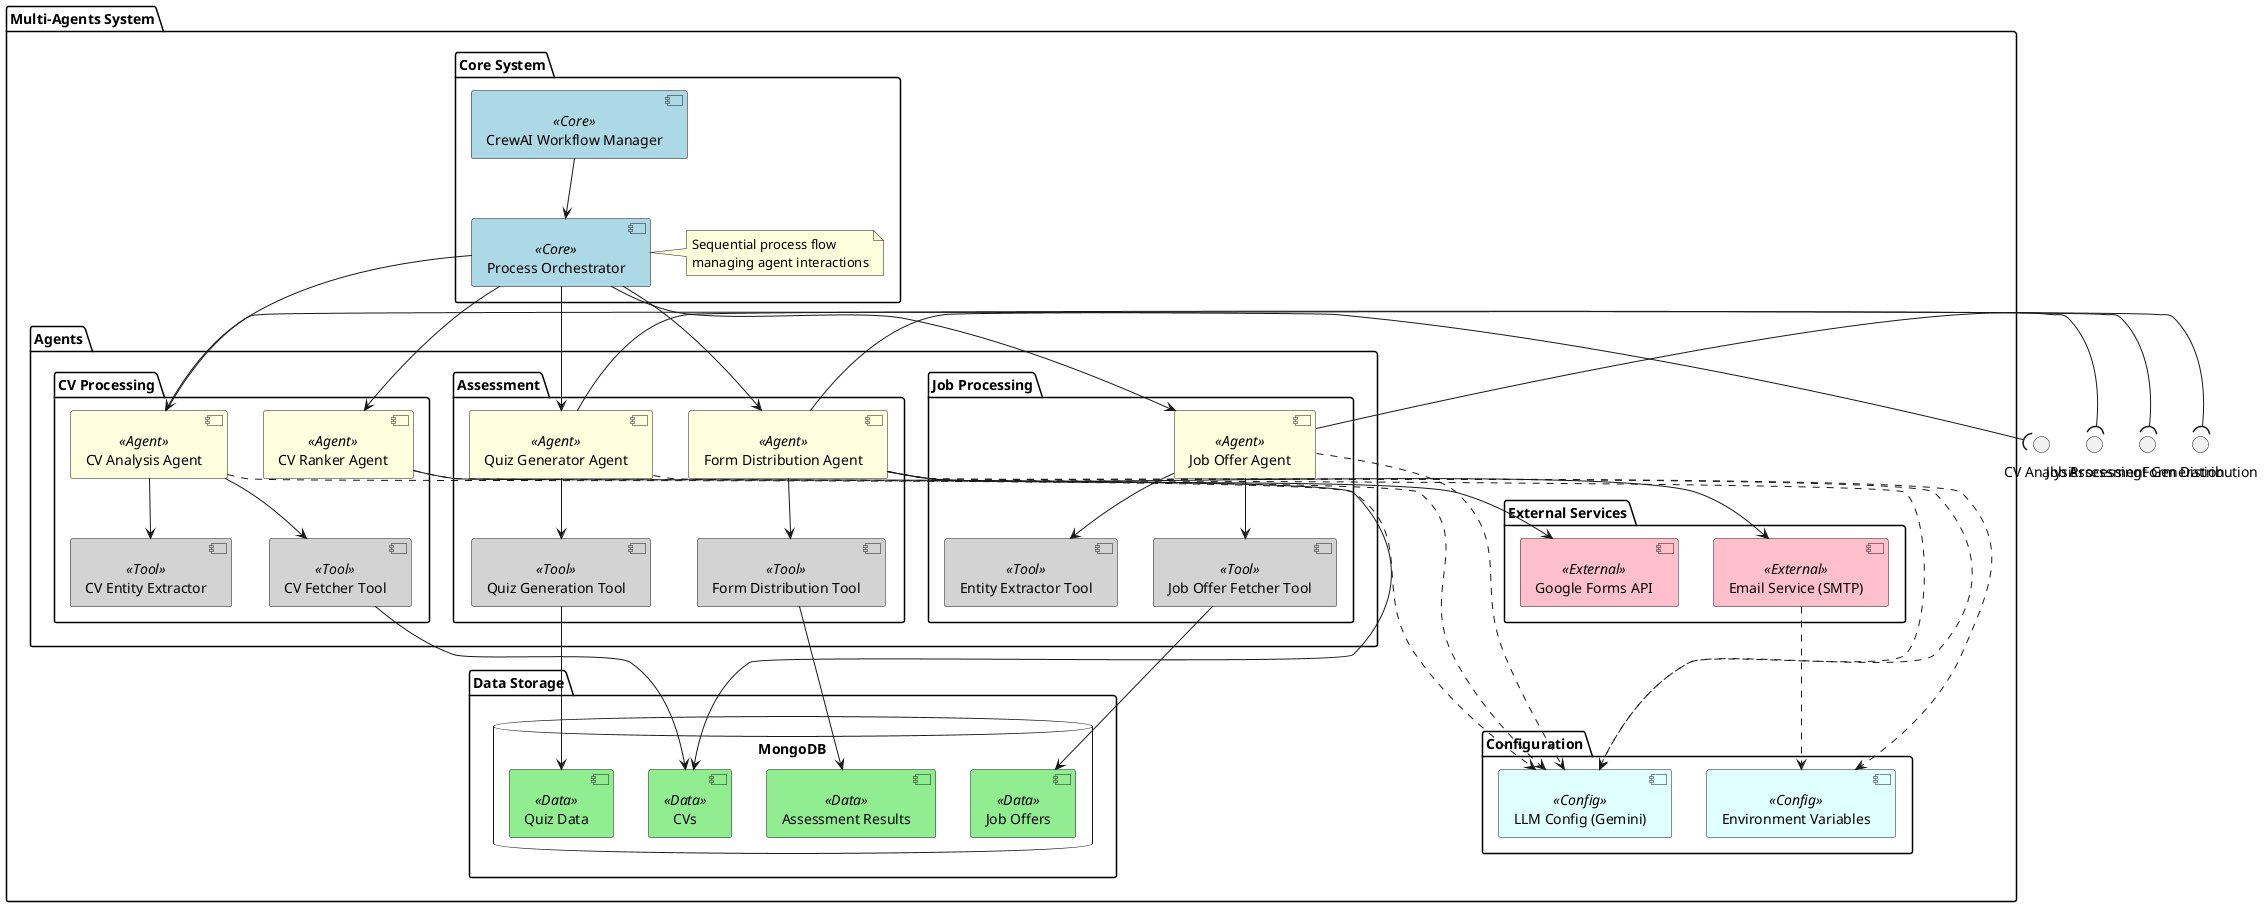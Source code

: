 @startuml Multi-Agents System Component Diagram

skinparam componentStyle uml2
skinparam component {
    BackgroundColor<<Core>> LightBlue
    BackgroundColor<<Agent>> LightYellow
    BackgroundColor<<Data>> LightGreen
    BackgroundColor<<Tool>> LightGray
    BackgroundColor<<External>> Pink
    BackgroundColor<<Config>> LightCyan
}

package "Multi-Agents System" {
    package "Core System" {
        [CrewAI Workflow Manager] <<Core>> as workflow
        [Process Orchestrator] <<Core>> as orchestrator
        note right of orchestrator
            Sequential process flow
            managing agent interactions
        end note
    }

    package "Agents" {
        package "Job Processing" {
            [Job Offer Agent] <<Agent>> as job_agent
            [Job Offer Fetcher Tool] <<Tool>> as job_tool
            [Entity Extractor Tool] <<Tool>> as entity_tool
        }

        package "CV Processing" {
            [CV Analysis Agent] <<Agent>> as cv_agent
            [CV Ranker Agent] <<Agent>> as rank_agent
            [CV Fetcher Tool] <<Tool>> as cv_tool
            [CV Entity Extractor] <<Tool>> as cv_entity_tool
        }

        package "Assessment" {
            [Quiz Generator Agent] <<Agent>> as quiz_agent
            [Form Distribution Agent] <<Agent>> as form_agent
            [Quiz Generation Tool] <<Tool>> as quiz_tool
            [Form Distribution Tool] <<Tool>> as form_tool
        }
    }

    package "Data Storage" {
        database "MongoDB" {
            [Job Offers] <<Data>> as job_data
            [CVs] <<Data>> as cv_data
            [Quiz Data] <<Data>> as quiz_data
            [Assessment Results] <<Data>> as results_data
        }
    }

    package "External Services" {
        [Google Forms API] <<External>> as google_forms
        [Email Service (SMTP)] <<External>> as email_service
    }

    package "Configuration" {
        [LLM Config (Gemini)] <<Config>> as llm_config
        [Environment Variables] <<Config>> as env_config
    }
}

' Core Relations
workflow --> orchestrator
orchestrator --> job_agent
orchestrator --> cv_agent
orchestrator --> rank_agent
orchestrator --> quiz_agent
orchestrator --> form_agent

' Job Processing Relations
job_agent --> job_tool
job_agent --> entity_tool
job_tool --> job_data

' CV Processing Relations
cv_agent --> cv_tool
cv_agent --> cv_entity_tool
cv_tool --> cv_data
rank_agent --> cv_data

' Assessment Relations
quiz_agent --> quiz_tool
quiz_tool --> quiz_data
form_agent --> form_tool
form_tool --> results_data

' External Service Relations
form_agent --> google_forms
form_agent --> email_service

' Configuration Relations
job_agent ..> llm_config
cv_agent ..> llm_config
rank_agent ..> llm_config
quiz_agent ..> llm_config
form_agent ..> llm_config

form_agent ..> env_config
email_service ..> env_config

' Interfaces
interface "Job Processing" as job_interface
interface "CV Analysis" as cv_interface
interface "Assessment Generation" as assessment_interface
interface "Form Distribution" as form_interface

job_agent -( job_interface
cv_agent -( cv_interface
quiz_agent -( assessment_interface
form_agent -( form_interface

@enduml 